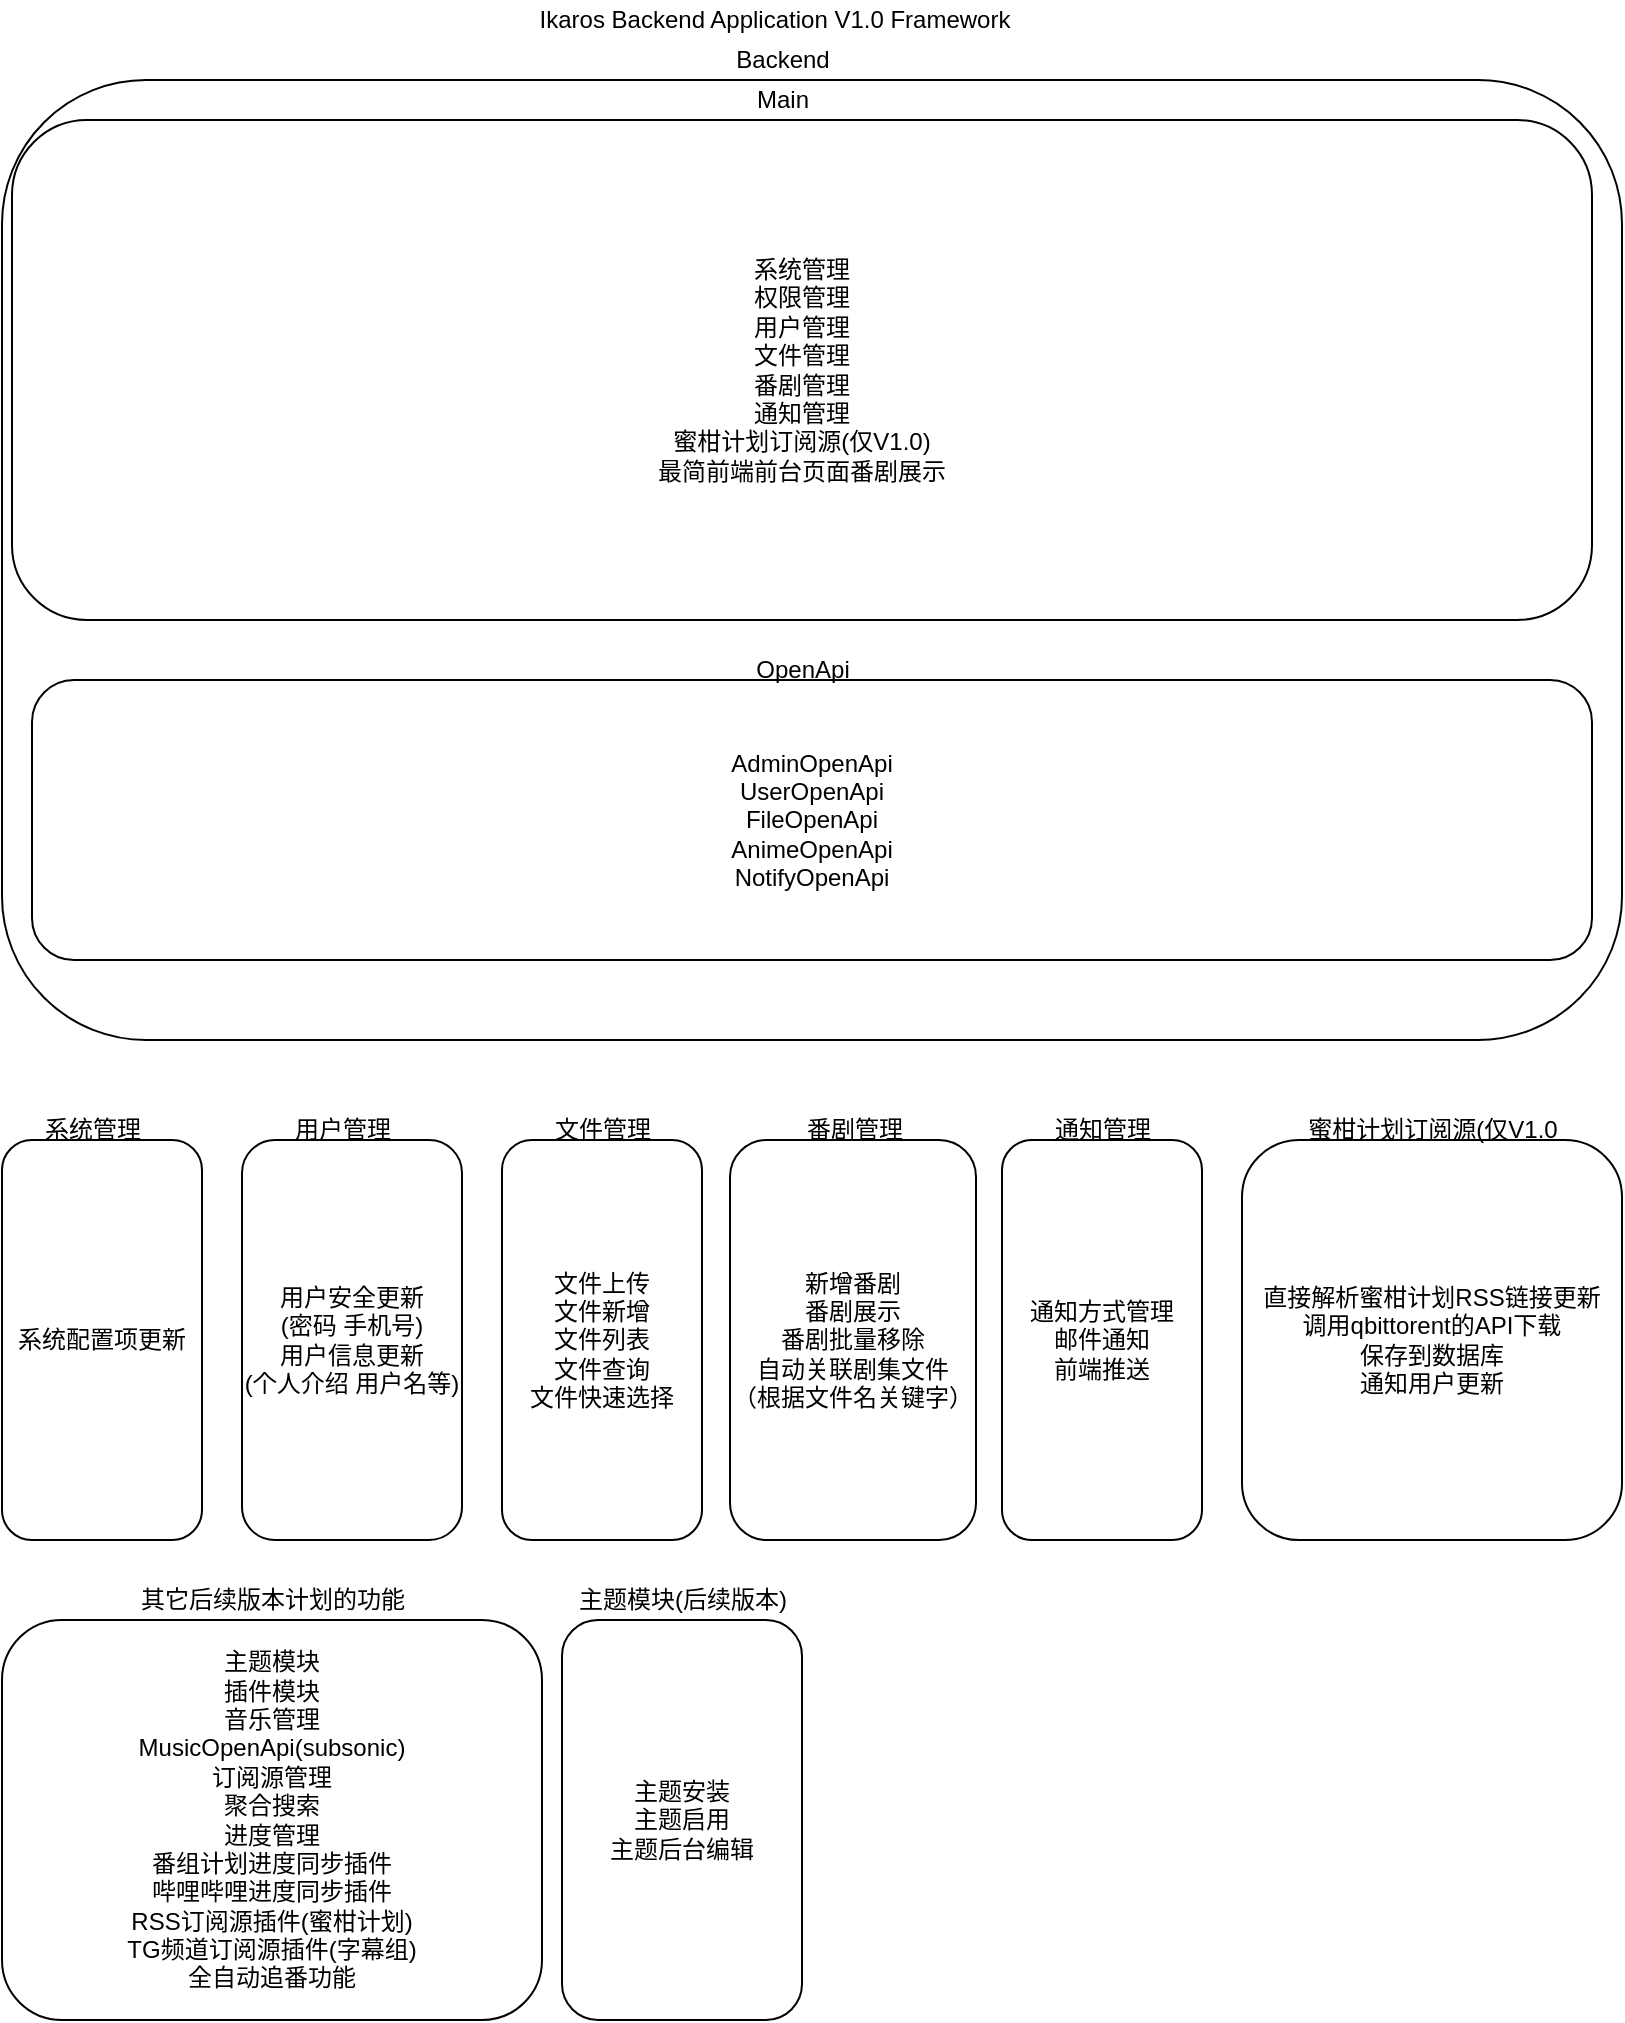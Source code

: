 <mxfile version="18.0.1" type="device"><diagram id="prtHgNgQTEPvFCAcTncT" name="Page-1"><mxGraphModel dx="1422" dy="865" grid="1" gridSize="10" guides="1" tooltips="1" connect="1" arrows="1" fold="1" page="1" pageScale="1" pageWidth="827" pageHeight="1169" math="0" shadow="0"><root><mxCell id="0"/><mxCell id="1" parent="0"/><mxCell id="sLk5ffb9F8vC9jH_mH-2-2" value="" style="rounded=1;whiteSpace=wrap;html=1;" parent="1" vertex="1"><mxGeometry x="9" y="40" width="810" height="480" as="geometry"/></mxCell><mxCell id="vGaDS2M9Z2AsG9GERI72-2" value="系统管理&lt;br&gt;权限管理&lt;br&gt;用户管理&lt;br&gt;文件管理&lt;br&gt;番剧管理&lt;br&gt;通知管理&lt;br&gt;蜜柑计划订阅源(仅V1.0)&lt;br&gt;最简前端前台页面番剧展示" style="rounded=1;whiteSpace=wrap;html=1;" parent="1" vertex="1"><mxGeometry x="14" y="60" width="790" height="250" as="geometry"/></mxCell><mxCell id="vGaDS2M9Z2AsG9GERI72-3" value="Ikaros Backend Application V1.0 Framework&lt;br&gt;" style="text;html=1;align=center;verticalAlign=middle;resizable=0;points=[];autosize=1;strokeColor=none;fillColor=none;" parent="1" vertex="1"><mxGeometry x="270" width="250" height="20" as="geometry"/></mxCell><mxCell id="vGaDS2M9Z2AsG9GERI72-4" value="主题安装&lt;br&gt;主题启用&lt;br&gt;主题后台编辑" style="rounded=1;whiteSpace=wrap;html=1;align=center;" parent="1" vertex="1"><mxGeometry x="289" y="810" width="120" height="200" as="geometry"/></mxCell><mxCell id="vGaDS2M9Z2AsG9GERI72-6" value="AdminOpenApi&lt;br&gt;UserOpenApi&lt;br&gt;FileOpenApi&lt;br&gt;AnimeOpenApi&lt;br&gt;NotifyOpenApi" style="rounded=1;whiteSpace=wrap;html=1;" parent="1" vertex="1"><mxGeometry x="24" y="340" width="780" height="140" as="geometry"/></mxCell><mxCell id="vGaDS2M9Z2AsG9GERI72-9" value="OpenApi" style="text;html=1;align=center;verticalAlign=middle;resizable=0;points=[];autosize=1;strokeColor=none;fillColor=none;" parent="1" vertex="1"><mxGeometry x="374" y="320" width="70" height="30" as="geometry"/></mxCell><mxCell id="sLk5ffb9F8vC9jH_mH-2-1" value="Backend" style="text;html=1;align=center;verticalAlign=middle;resizable=0;points=[];autosize=1;strokeColor=none;fillColor=none;" parent="1" vertex="1"><mxGeometry x="369" y="20" width="60" height="20" as="geometry"/></mxCell><mxCell id="sLk5ffb9F8vC9jH_mH-2-3" value="Main" style="text;html=1;align=center;verticalAlign=middle;resizable=0;points=[];autosize=1;strokeColor=none;fillColor=none;" parent="1" vertex="1"><mxGeometry x="379" y="40" width="40" height="20" as="geometry"/></mxCell><mxCell id="nirLQ4R0Rj416wmdazAe-1" value="文件上传&lt;br&gt;文件新增&lt;br&gt;文件列表&lt;br&gt;文件查询&lt;br&gt;文件快速选择" style="rounded=1;whiteSpace=wrap;html=1;" parent="1" vertex="1"><mxGeometry x="259" y="570" width="100" height="200" as="geometry"/></mxCell><mxCell id="nirLQ4R0Rj416wmdazAe-2" value="文件管理" style="text;html=1;align=center;verticalAlign=middle;resizable=0;points=[];autosize=1;strokeColor=none;fillColor=none;" parent="1" vertex="1"><mxGeometry x="279" y="555" width="60" height="20" as="geometry"/></mxCell><mxCell id="nirLQ4R0Rj416wmdazAe-5" value="其它后续版本计划的功能" style="text;html=1;align=center;verticalAlign=middle;resizable=0;points=[];autosize=1;strokeColor=none;fillColor=none;" parent="1" vertex="1"><mxGeometry x="69" y="790" width="150" height="20" as="geometry"/></mxCell><mxCell id="nirLQ4R0Rj416wmdazAe-6" value="主题模块&lt;br&gt;插件模块&lt;br&gt;音乐管理&lt;br&gt;MusicOpenApi(subsonic)&lt;br&gt;订阅源管理&lt;br&gt;聚合搜索&lt;br&gt;进度管理&lt;br&gt;番组计划进度同步插件&lt;br&gt;哔哩哔哩进度同步插件&lt;br&gt;RSS订阅源插件(蜜柑计划)&lt;br&gt;TG频道订阅源插件(字幕组)&lt;br&gt;全自动追番功能" style="rounded=1;whiteSpace=wrap;html=1;" parent="1" vertex="1"><mxGeometry x="9" y="810" width="270" height="200" as="geometry"/></mxCell><mxCell id="nirLQ4R0Rj416wmdazAe-9" value="系统配置项更新" style="rounded=1;whiteSpace=wrap;html=1;" parent="1" vertex="1"><mxGeometry x="9" y="570" width="100" height="200" as="geometry"/></mxCell><mxCell id="nirLQ4R0Rj416wmdazAe-10" value="系统管理" style="text;html=1;align=center;verticalAlign=middle;resizable=0;points=[];autosize=1;strokeColor=none;fillColor=none;" parent="1" vertex="1"><mxGeometry x="24" y="555" width="60" height="20" as="geometry"/></mxCell><mxCell id="nirLQ4R0Rj416wmdazAe-12" value="新增番剧&lt;br&gt;番剧展示&lt;br&gt;番剧批量移除&lt;br&gt;自动关联剧集文件&lt;br&gt;（根据文件名关键字）" style="rounded=1;whiteSpace=wrap;html=1;" parent="1" vertex="1"><mxGeometry x="373" y="570" width="123" height="200" as="geometry"/></mxCell><mxCell id="nirLQ4R0Rj416wmdazAe-13" value="番剧管理" style="text;html=1;align=center;verticalAlign=middle;resizable=0;points=[];autosize=1;strokeColor=none;fillColor=none;" parent="1" vertex="1"><mxGeometry x="404.5" y="555" width="60" height="20" as="geometry"/></mxCell><mxCell id="nirLQ4R0Rj416wmdazAe-14" value="主题模块(后续版本)" style="text;html=1;align=center;verticalAlign=middle;resizable=0;points=[];autosize=1;strokeColor=none;fillColor=none;" parent="1" vertex="1"><mxGeometry x="289" y="790" width="120" height="20" as="geometry"/></mxCell><mxCell id="nirLQ4R0Rj416wmdazAe-17" value="用户安全更新&lt;br&gt;(密码 手机号)&lt;br&gt;用户信息更新&lt;br&gt;(个人介绍 用户名等)" style="rounded=1;whiteSpace=wrap;html=1;" parent="1" vertex="1"><mxGeometry x="129" y="570" width="110" height="200" as="geometry"/></mxCell><mxCell id="nirLQ4R0Rj416wmdazAe-18" value="用户管理" style="text;html=1;align=center;verticalAlign=middle;resizable=0;points=[];autosize=1;strokeColor=none;fillColor=none;" parent="1" vertex="1"><mxGeometry x="149" y="555" width="60" height="20" as="geometry"/></mxCell><mxCell id="nirLQ4R0Rj416wmdazAe-19" value="通知方式管理&lt;br&gt;邮件通知&lt;br&gt;前端推送" style="rounded=1;whiteSpace=wrap;html=1;" parent="1" vertex="1"><mxGeometry x="509" y="570" width="100" height="200" as="geometry"/></mxCell><mxCell id="nirLQ4R0Rj416wmdazAe-20" value="通知管理" style="text;html=1;align=center;verticalAlign=middle;resizable=0;points=[];autosize=1;strokeColor=none;fillColor=none;" parent="1" vertex="1"><mxGeometry x="529" y="555" width="60" height="20" as="geometry"/></mxCell><mxCell id="nirLQ4R0Rj416wmdazAe-21" value="直接解析蜜柑计划RSS链接更新&lt;br&gt;调用qbittorent的API下载&lt;br&gt;保存到数据库&lt;br&gt;通知用户更新" style="rounded=1;whiteSpace=wrap;html=1;" parent="1" vertex="1"><mxGeometry x="629" y="570" width="190" height="200" as="geometry"/></mxCell><mxCell id="nirLQ4R0Rj416wmdazAe-22" value="&lt;span style=&quot;&quot;&gt;蜜柑计划订阅源(仅V1.0&lt;/span&gt;" style="text;html=1;align=center;verticalAlign=middle;resizable=0;points=[];autosize=1;strokeColor=none;fillColor=none;" parent="1" vertex="1"><mxGeometry x="654" y="555" width="140" height="20" as="geometry"/></mxCell></root></mxGraphModel></diagram></mxfile>